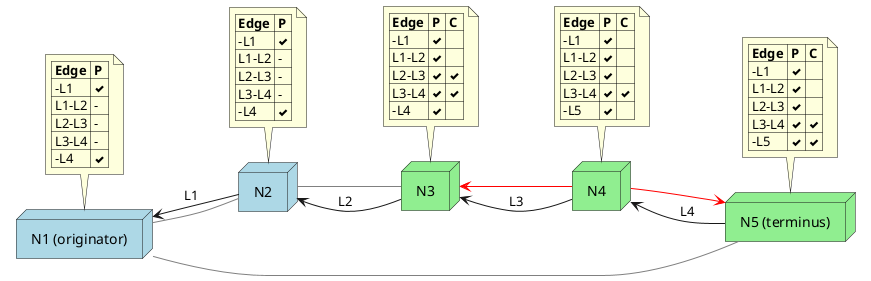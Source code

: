 @startuml
left to right direction

node "N1 (originator)" as N1 #LightBlue
node N2 #LightBlue
node N3 #LightGreen
node N4 #LightGreen
node "N5 (terminus)" as N5 #LightGreen

N2 -[#Gray]- N1
N1 <-- N2 : L1
N2 <-- N3 : L2
N3 -[#Gray]- N2
N3 <-- N4 : L3
N4 -[#Red]-> N3
N4 <-- N5 : L4
N5 <-[#Red]- N4
N1 -[#Gray]- N5

note top of N1
    |= Edge |= P |
    | -L1 | <&check> |
    | L1-L2 | - |
    | L2-L3 | - |
    | L3-L4 | - |
    | -L4 | <&check> |
end note

note top of N2
    |= Edge |= P |
    | -L1 | <&check> |
    | L1-L2 | - |
    | L2-L3 | - |
    | L3-L4 | - |
    | -L4 | <&check> |
end note

note top of N3
    |= Edge |= P |= C |
    | -L1 | <&check> |
    | L1-L2 | <&check> |
    | L2-L3 | <&check> | <&check> |
    | L3-L4 | <&check> | <&check> |
    | -L4 | <&check> |
end note

note top of N4
    |= Edge |= P |= C |
    | -L1 | <&check> |
    | L1-L2 | <&check> |
    | L2-L3 | <&check> |
    | L3-L4 | <&check> | <&check> |
    | -L5 | <&check> |
end note

note top of N5
    |= Edge |= P |= C |
    | -L1 | <&check> |
    | L1-L2 | <&check> |
    | L2-L3 | <&check> |
    | L3-L4 | <&check> | <&check> |
    | -L5 | <&check> | <&check> |
end note

@enduml